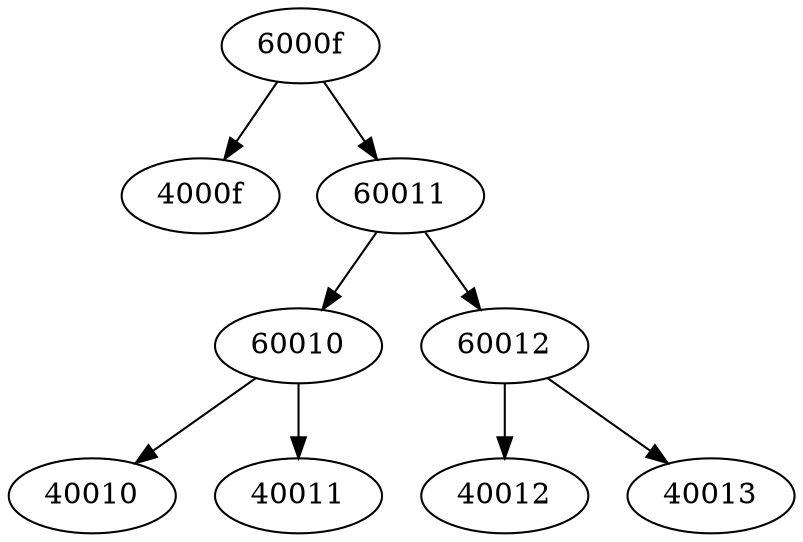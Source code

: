 
digraph T {
"6000f" -> "4000f"
"6000f" -> "60011"
"60011" -> "60010"
"60011" -> "60012"
"60012" -> "40012"
"60012" -> "40013"
"60010" -> "40010"
"60010" -> "40011"
}
